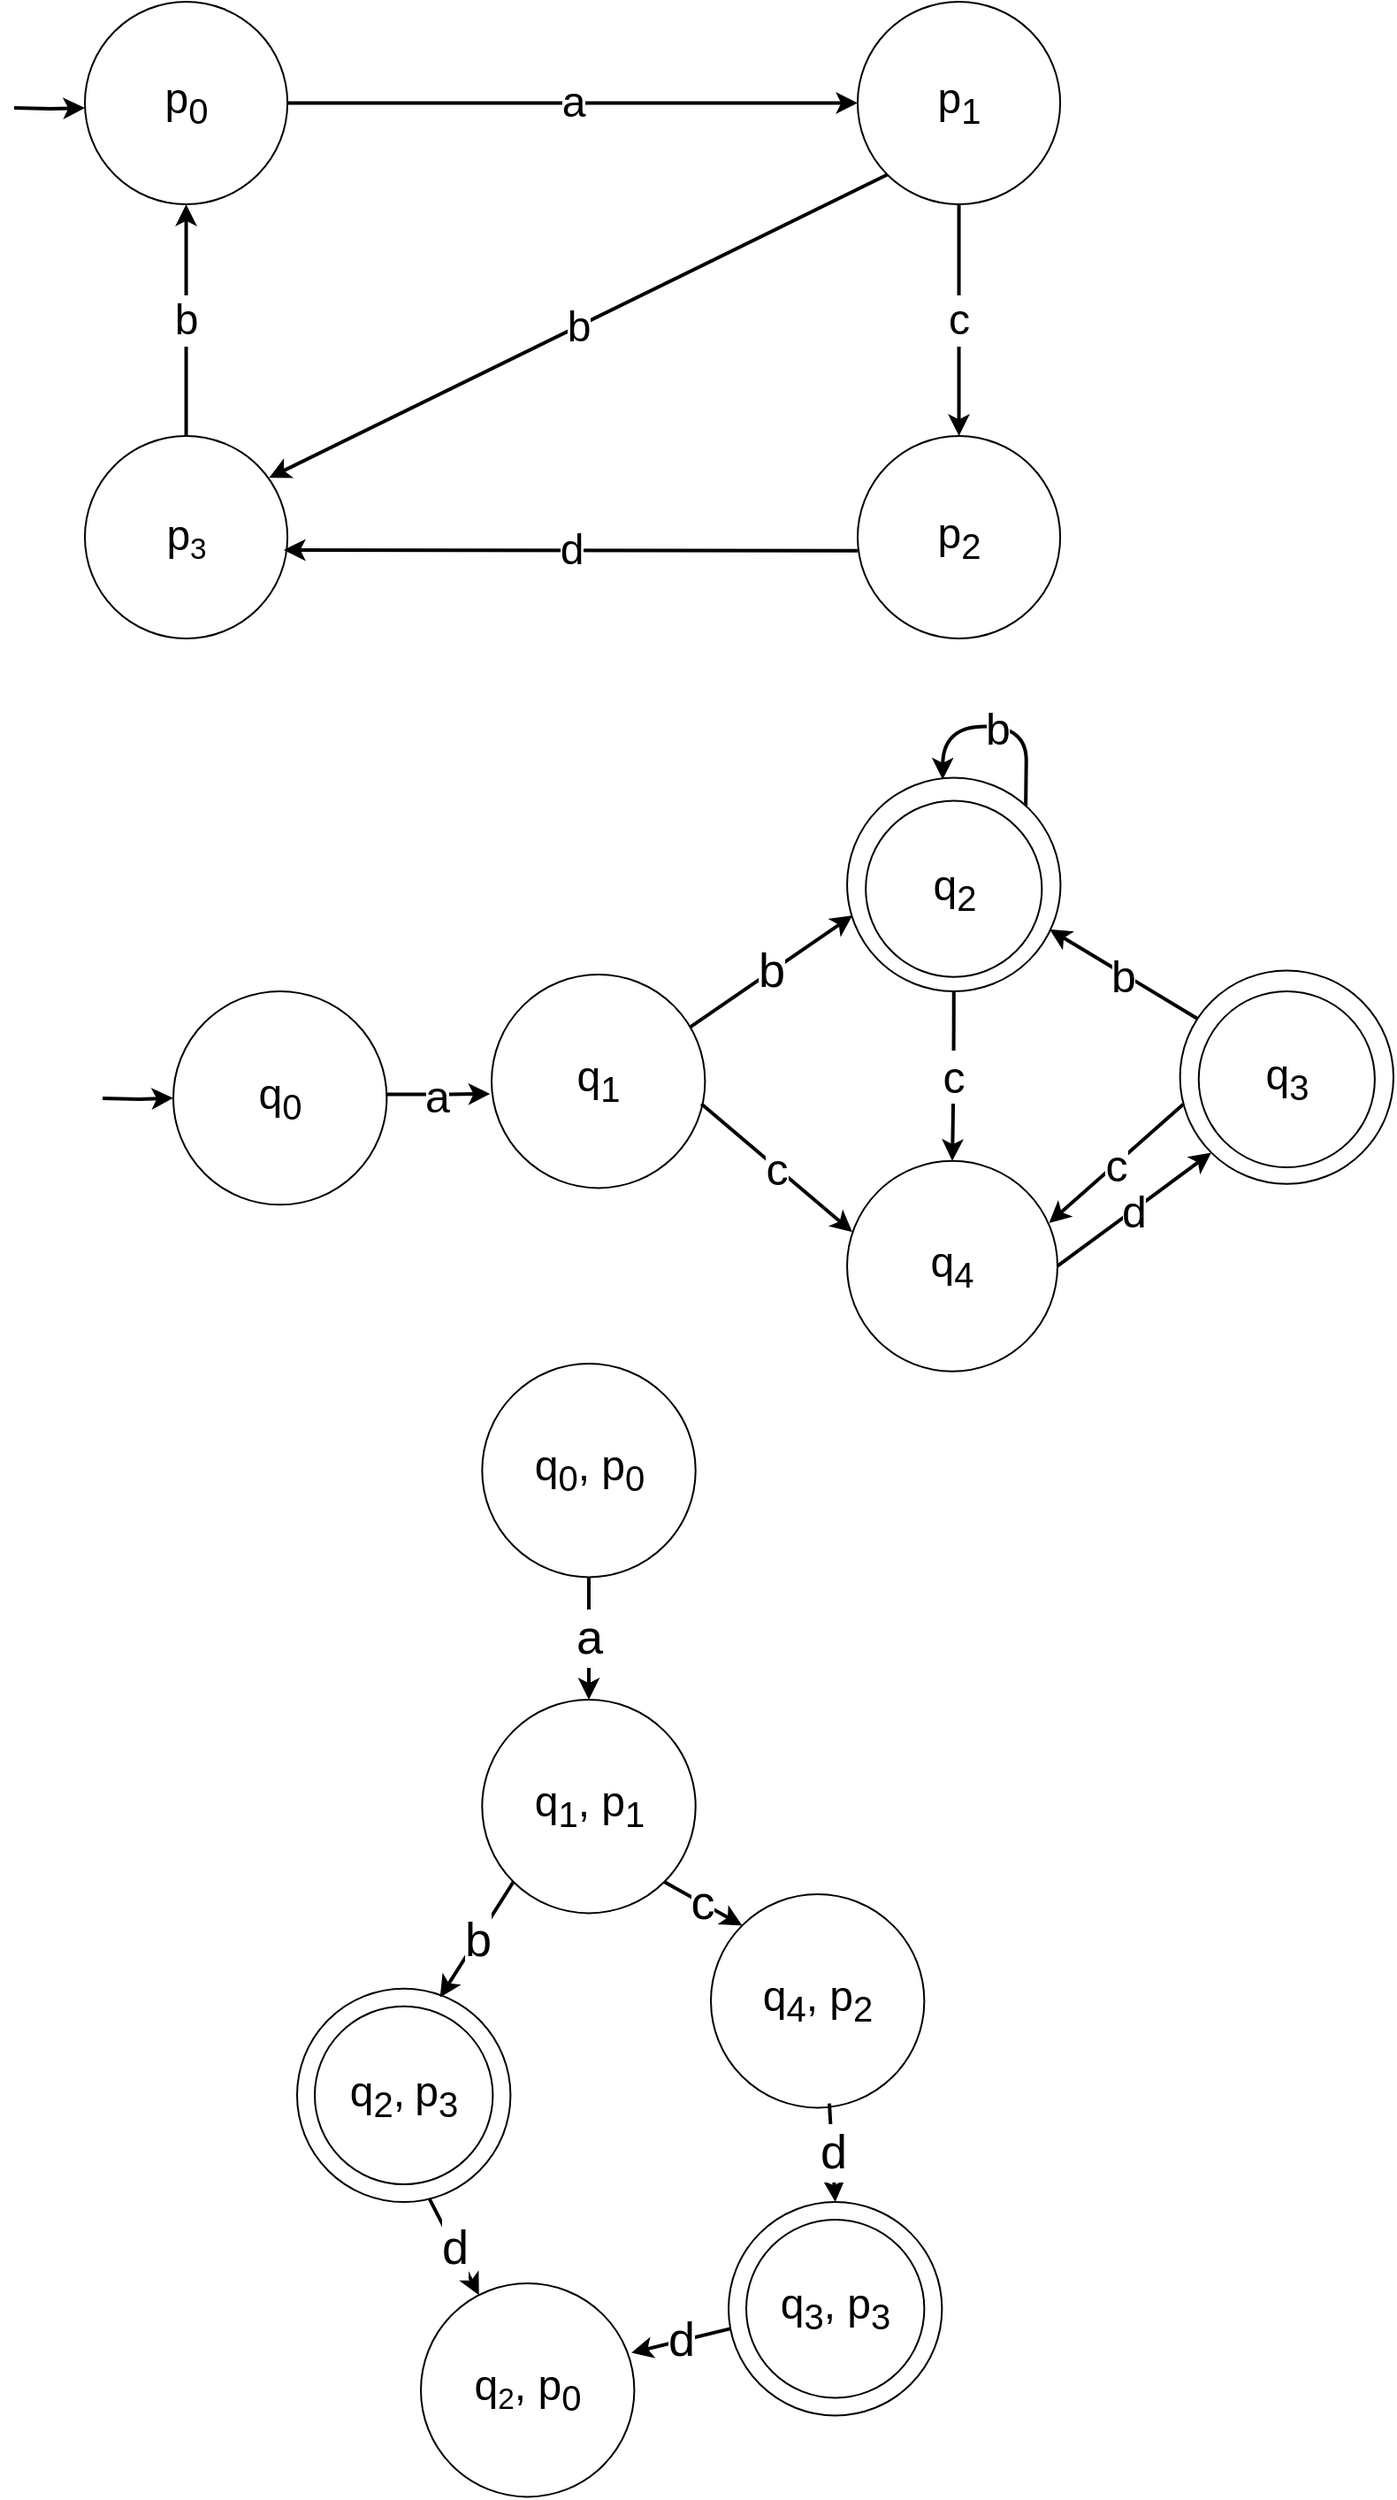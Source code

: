 <mxfile version="24.8.0">
  <diagram name="Sivu-1" id="ETxLBeFSpSedNPtnGMP7">
    <mxGraphModel dx="2390" dy="1310" grid="1" gridSize="10" guides="1" tooltips="1" connect="1" arrows="1" fold="1" page="1" pageScale="1" pageWidth="827" pageHeight="1169" math="0" shadow="0">
      <root>
        <mxCell id="0" />
        <mxCell id="1" parent="0" />
        <mxCell id="Rc_dPTwu43_yxfsiKPEV-25" value="" style="group" parent="1" vertex="1" connectable="0">
          <mxGeometry x="50" y="50" width="570" height="366.18" as="geometry" />
        </mxCell>
        <mxCell id="Rc_dPTwu43_yxfsiKPEV-12" value="&lt;span style=&quot;font-size: 24px;&quot;&gt;p&lt;sub&gt;0&lt;/sub&gt;&lt;/span&gt;" style="ellipse;whiteSpace=wrap;html=1;aspect=fixed;" parent="Rc_dPTwu43_yxfsiKPEV-25" vertex="1">
          <mxGeometry width="114.545" height="114.545" as="geometry" />
        </mxCell>
        <mxCell id="Rc_dPTwu43_yxfsiKPEV-13" value="&lt;span style=&quot;font-size: 24px;&quot;&gt;p&lt;sub&gt;1&lt;/sub&gt;&lt;/span&gt;" style="ellipse;whiteSpace=wrap;html=1;aspect=fixed;" parent="Rc_dPTwu43_yxfsiKPEV-25" vertex="1">
          <mxGeometry x="437.0" width="114.545" height="114.545" as="geometry" />
        </mxCell>
        <mxCell id="Rc_dPTwu43_yxfsiKPEV-14" value="&lt;span style=&quot;font-size: 24px;&quot;&gt;p&lt;sub&gt;2&lt;/sub&gt;&lt;/span&gt;" style="ellipse;whiteSpace=wrap;html=1;aspect=fixed;" parent="Rc_dPTwu43_yxfsiKPEV-25" vertex="1">
          <mxGeometry x="437.0" y="245.455" width="114.545" height="114.545" as="geometry" />
        </mxCell>
        <mxCell id="Rc_dPTwu43_yxfsiKPEV-15" value="&lt;span style=&quot;font-size: 24px;&quot;&gt;p&lt;/span&gt;&lt;span style=&quot;font-size: 20px;&quot;&gt;&lt;sub&gt;3&lt;/sub&gt;&lt;/span&gt;" style="ellipse;whiteSpace=wrap;html=1;aspect=fixed;" parent="Rc_dPTwu43_yxfsiKPEV-25" vertex="1">
          <mxGeometry y="245.455" width="114.545" height="114.545" as="geometry" />
        </mxCell>
        <mxCell id="Rc_dPTwu43_yxfsiKPEV-17" value="&lt;font style=&quot;font-size: 24px;&quot;&gt;a&lt;/font&gt;" style="endArrow=classic;html=1;rounded=0;entryX=0;entryY=0.5;entryDx=0;entryDy=0;exitX=1;exitY=0.5;exitDx=0;exitDy=0;strokeWidth=2;startArrow=none;startFill=0;endFill=1;" parent="Rc_dPTwu43_yxfsiKPEV-25" source="Rc_dPTwu43_yxfsiKPEV-12" target="Rc_dPTwu43_yxfsiKPEV-13" edge="1">
          <mxGeometry width="50" height="50" relative="1" as="geometry">
            <mxPoint x="475.0" y="327.273" as="sourcePoint" />
            <mxPoint x="570" y="245.455" as="targetPoint" />
          </mxGeometry>
        </mxCell>
        <mxCell id="Rc_dPTwu43_yxfsiKPEV-18" value="&lt;font style=&quot;font-size: 24px;&quot;&gt;d&lt;/font&gt;" style="endArrow=none;html=1;rounded=0;entryX=0;entryY=0.5;entryDx=0;entryDy=0;strokeWidth=2;startArrow=classic;startFill=1;exitX=0.982;exitY=0.563;exitDx=0;exitDy=0;exitPerimeter=0;" parent="Rc_dPTwu43_yxfsiKPEV-25" source="Rc_dPTwu43_yxfsiKPEV-15" edge="1">
          <mxGeometry width="50" height="50" relative="1" as="geometry">
            <mxPoint x="120.212" y="308.948" as="sourcePoint" />
            <mxPoint x="437.0" y="310.353" as="targetPoint" />
          </mxGeometry>
        </mxCell>
        <mxCell id="Rc_dPTwu43_yxfsiKPEV-19" value="&lt;font style=&quot;font-size: 24px;&quot;&gt;c&lt;/font&gt;" style="endArrow=none;html=1;rounded=0;entryX=0.5;entryY=1;entryDx=0;entryDy=0;exitX=0.5;exitY=0;exitDx=0;exitDy=0;strokeWidth=2;endFill=0;startArrow=classic;startFill=1;" parent="Rc_dPTwu43_yxfsiKPEV-25" source="Rc_dPTwu43_yxfsiKPEV-14" target="Rc_dPTwu43_yxfsiKPEV-13" edge="1">
          <mxGeometry width="50" height="50" relative="1" as="geometry">
            <mxPoint x="152.0" y="326.716" as="sourcePoint" />
            <mxPoint x="456.0" y="326.716" as="targetPoint" />
          </mxGeometry>
        </mxCell>
        <mxCell id="Rc_dPTwu43_yxfsiKPEV-20" value="&lt;font style=&quot;font-size: 24px;&quot;&gt;b&lt;/font&gt;" style="endArrow=none;html=1;rounded=0;entryX=0;entryY=1;entryDx=0;entryDy=0;exitX=0.909;exitY=0.207;exitDx=0;exitDy=0;strokeWidth=2;startArrow=classic;startFill=1;exitPerimeter=0;" parent="Rc_dPTwu43_yxfsiKPEV-25" source="Rc_dPTwu43_yxfsiKPEV-15" target="Rc_dPTwu43_yxfsiKPEV-13" edge="1">
          <mxGeometry width="50" height="50" relative="1" as="geometry">
            <mxPoint x="102.136" y="257.864" as="sourcePoint" />
            <mxPoint x="532.0" y="130.909" as="targetPoint" />
          </mxGeometry>
        </mxCell>
        <mxCell id="wvC6C_HtZKTwuJGMgZv_-9" value="&lt;font style=&quot;font-size: 24px;&quot;&gt;b&lt;/font&gt;" style="endArrow=none;html=1;rounded=0;entryX=0.5;entryY=0;entryDx=0;entryDy=0;exitX=0.5;exitY=1;exitDx=0;exitDy=0;strokeWidth=2;startArrow=classic;startFill=1;" edge="1" parent="Rc_dPTwu43_yxfsiKPEV-25" source="Rc_dPTwu43_yxfsiKPEV-12" target="Rc_dPTwu43_yxfsiKPEV-15">
          <mxGeometry width="50" height="50" relative="1" as="geometry">
            <mxPoint x="30" y="230" as="sourcePoint" />
            <mxPoint x="57.27" y="239.28" as="targetPoint" />
          </mxGeometry>
        </mxCell>
        <mxCell id="x4-zEgF2IcyVcmxIWtVk-18" value="" style="ellipse;whiteSpace=wrap;html=1;aspect=fixed;fillColor=none;" parent="1" vertex="1">
          <mxGeometry x="180" y="1183.33" width="100.69" height="100.69" as="geometry" />
        </mxCell>
        <mxCell id="x4-zEgF2IcyVcmxIWtVk-19" value="&lt;span style=&quot;font-size: 24px;&quot;&gt;q&lt;sub&gt;4&lt;/sub&gt;, p&lt;sub&gt;2&lt;br&gt;&lt;/sub&gt;&lt;/span&gt;" style="ellipse;whiteSpace=wrap;html=1;aspect=fixed;fillColor=none;" parent="1" vertex="1">
          <mxGeometry x="404" y="1120.001" width="120.69" height="120.69" as="geometry" />
        </mxCell>
        <mxCell id="x4-zEgF2IcyVcmxIWtVk-2" value="&lt;span style=&quot;font-size: 24px;&quot;&gt;q&lt;sub&gt;1&lt;/sub&gt;, p&lt;sub&gt;1&lt;/sub&gt;&lt;/span&gt;" style="ellipse;whiteSpace=wrap;html=1;aspect=fixed;" parent="1" vertex="1">
          <mxGeometry x="274.66" y="1010.001" width="120.69" height="120.69" as="geometry" />
        </mxCell>
        <mxCell id="x4-zEgF2IcyVcmxIWtVk-13" value="&lt;font style=&quot;font-size: 27px;&quot;&gt;a&lt;/font&gt;" style="endArrow=classic;html=1;rounded=0;entryX=0.5;entryY=0;entryDx=0;entryDy=0;exitX=0.5;exitY=1;exitDx=0;exitDy=0;strokeWidth=2;startArrow=none;startFill=0;endFill=1;" parent="1" source="2FSA2OzjC6oiGrAFbLMi-1" target="x4-zEgF2IcyVcmxIWtVk-2" edge="1">
          <mxGeometry width="50" height="50" relative="1" as="geometry">
            <mxPoint x="210" y="1050" as="sourcePoint" />
            <mxPoint x="532" y="1050" as="targetPoint" />
          </mxGeometry>
        </mxCell>
        <mxCell id="x4-zEgF2IcyVcmxIWtVk-14" value="&lt;span style=&quot;font-size: 24px;&quot;&gt;q&lt;sub&gt;2&lt;/sub&gt;,&lt;sub&gt; &lt;/sub&gt;p&lt;sub&gt;3&lt;/sub&gt;&lt;/span&gt;" style="ellipse;whiteSpace=wrap;html=1;aspect=fixed;fillColor=none;" parent="1" vertex="1">
          <mxGeometry x="170" y="1173.331" width="120.69" height="120.69" as="geometry" />
        </mxCell>
        <mxCell id="x4-zEgF2IcyVcmxIWtVk-15" value="&lt;font style=&quot;font-size: 27px;&quot;&gt;b&lt;/font&gt;" style="endArrow=classic;html=1;rounded=0;exitX=0;exitY=1;exitDx=0;exitDy=0;strokeWidth=2;startArrow=none;startFill=0;endFill=1;entryX=0.67;entryY=0.041;entryDx=0;entryDy=0;entryPerimeter=0;" parent="1" source="x4-zEgF2IcyVcmxIWtVk-2" target="x4-zEgF2IcyVcmxIWtVk-14" edge="1">
          <mxGeometry width="50" height="50" relative="1" as="geometry">
            <mxPoint x="400" y="1169" as="sourcePoint" />
            <mxPoint x="260" y="1170" as="targetPoint" />
          </mxGeometry>
        </mxCell>
        <mxCell id="x4-zEgF2IcyVcmxIWtVk-22" value="" style="ellipse;whiteSpace=wrap;html=1;aspect=fixed;fillColor=none;" parent="1" vertex="1">
          <mxGeometry x="424" y="1304.02" width="100.69" height="100.69" as="geometry" />
        </mxCell>
        <mxCell id="x4-zEgF2IcyVcmxIWtVk-23" value="&lt;span style=&quot;font-size: 24px;&quot;&gt;q&lt;sub&gt;3&lt;/sub&gt;, p&lt;sub&gt;3&lt;br&gt;&lt;/sub&gt;&lt;/span&gt;" style="ellipse;whiteSpace=wrap;html=1;aspect=fixed;fillColor=none;" parent="1" vertex="1">
          <mxGeometry x="414" y="1294.021" width="120.69" height="120.69" as="geometry" />
        </mxCell>
        <mxCell id="x4-zEgF2IcyVcmxIWtVk-24" value="&lt;font style=&quot;font-size: 27px;&quot;&gt;c&lt;br&gt;&lt;/font&gt;" style="endArrow=classic;html=1;rounded=0;strokeWidth=2;startArrow=none;startFill=0;endFill=1;entryX=0;entryY=0;entryDx=0;entryDy=0;exitX=1;exitY=1;exitDx=0;exitDy=0;" parent="1" source="x4-zEgF2IcyVcmxIWtVk-2" target="x4-zEgF2IcyVcmxIWtVk-19" edge="1">
          <mxGeometry width="50" height="50" relative="1" as="geometry">
            <mxPoint x="390" y="1060" as="sourcePoint" />
            <mxPoint x="433" y="1013" as="targetPoint" />
          </mxGeometry>
        </mxCell>
        <mxCell id="x4-zEgF2IcyVcmxIWtVk-25" value="&lt;font style=&quot;font-size: 27px;&quot;&gt;d&lt;br&gt;&lt;/font&gt;" style="endArrow=classic;html=1;rounded=0;entryX=0.5;entryY=0;entryDx=0;entryDy=0;exitX=0.555;exitY=0.98;exitDx=0;exitDy=0;strokeWidth=2;startArrow=none;startFill=0;endFill=1;exitPerimeter=0;" parent="1" source="x4-zEgF2IcyVcmxIWtVk-19" target="x4-zEgF2IcyVcmxIWtVk-23" edge="1">
          <mxGeometry width="50" height="50" relative="1" as="geometry">
            <mxPoint x="498" y="1078" as="sourcePoint" />
            <mxPoint x="443" y="1023" as="targetPoint" />
          </mxGeometry>
        </mxCell>
        <mxCell id="wvC6C_HtZKTwuJGMgZv_-13" value="&lt;span style=&quot;font-size: 24px;&quot;&gt;q&lt;/span&gt;&lt;span style=&quot;font-size: 20px;&quot;&gt;&lt;sub&gt;2&lt;/sub&gt;&lt;/span&gt;&lt;span style=&quot;font-size: 24px;&quot;&gt;, p&lt;sub&gt;0&lt;/sub&gt;&lt;/span&gt;&lt;sub style=&quot;font-size: 24px;&quot;&gt;&lt;br&gt;&lt;/sub&gt;" style="ellipse;whiteSpace=wrap;html=1;aspect=fixed;fillColor=none;" vertex="1" parent="1">
          <mxGeometry x="240" y="1340.001" width="120.69" height="120.69" as="geometry" />
        </mxCell>
        <mxCell id="wvC6C_HtZKTwuJGMgZv_-16" value="&lt;font style=&quot;font-size: 27px;&quot;&gt;d&lt;br&gt;&lt;/font&gt;" style="endArrow=classic;html=1;rounded=0;entryX=0.987;entryY=0.325;entryDx=0;entryDy=0;exitX=0.007;exitY=0.594;exitDx=0;exitDy=0;strokeWidth=2;startArrow=none;startFill=0;endFill=1;exitPerimeter=0;entryPerimeter=0;" edge="1" parent="1" source="x4-zEgF2IcyVcmxIWtVk-23" target="wvC6C_HtZKTwuJGMgZv_-13">
          <mxGeometry width="50" height="50" relative="1" as="geometry">
            <mxPoint x="527.67" y="1340.69" as="sourcePoint" />
            <mxPoint x="359.995" y="1364.346" as="targetPoint" />
          </mxGeometry>
        </mxCell>
        <mxCell id="wvC6C_HtZKTwuJGMgZv_-18" value="&lt;font style=&quot;font-size: 27px;&quot;&gt;d&lt;br&gt;&lt;/font&gt;" style="endArrow=classic;html=1;rounded=0;exitX=0.621;exitY=0.987;exitDx=0;exitDy=0;strokeWidth=2;startArrow=none;startFill=0;endFill=1;exitPerimeter=0;" edge="1" parent="1" source="x4-zEgF2IcyVcmxIWtVk-14" target="wvC6C_HtZKTwuJGMgZv_-13">
          <mxGeometry width="50" height="50" relative="1" as="geometry">
            <mxPoint x="237" y="1310" as="sourcePoint" />
            <mxPoint x="180" y="1336" as="targetPoint" />
          </mxGeometry>
        </mxCell>
        <mxCell id="JEPbFmwuHtTDAUJ13ryq-21" value="" style="group" parent="1" vertex="1" connectable="0">
          <mxGeometry x="90" y="490" width="700.0" height="450.691" as="geometry" />
        </mxCell>
        <mxCell id="2FSA2OzjC6oiGrAFbLMi-1" value="&lt;span style=&quot;font-size: 24px;&quot;&gt;q&lt;sub&gt;0&lt;/sub&gt;, p&lt;sub&gt;0&lt;/sub&gt;&lt;/span&gt;" style="ellipse;whiteSpace=wrap;html=1;aspect=fixed;" parent="JEPbFmwuHtTDAUJ13ryq-21" vertex="1">
          <mxGeometry x="184.66" y="330.001" width="120.69" height="120.69" as="geometry" />
        </mxCell>
        <mxCell id="JEPbFmwuHtTDAUJ13ryq-2" value="" style="group" parent="JEPbFmwuHtTDAUJ13ryq-21" vertex="1" connectable="0">
          <mxGeometry x="401.595" y="11.779" width="110.129" height="122.837" as="geometry" />
        </mxCell>
        <mxCell id="JEPbFmwuHtTDAUJ13ryq-3" value="&lt;span style=&quot;font-size: 24px;&quot;&gt;q&lt;sub&gt;2&lt;/sub&gt;&lt;/span&gt;" style="ellipse;whiteSpace=wrap;html=1;aspect=fixed;strokeColor=default;strokeWidth=1;" parent="JEPbFmwuHtTDAUJ13ryq-2" vertex="1">
          <mxGeometry width="99.569" height="99.569" as="geometry" />
        </mxCell>
        <mxCell id="JEPbFmwuHtTDAUJ13ryq-4" value="" style="ellipse;whiteSpace=wrap;html=1;aspect=fixed;fillColor=none;" parent="JEPbFmwuHtTDAUJ13ryq-2" vertex="1">
          <mxGeometry x="-10.56" y="-12.999" width="120.69" height="120.69" as="geometry" />
        </mxCell>
        <mxCell id="wvC6C_HtZKTwuJGMgZv_-6" value="&lt;font style=&quot;font-size: 25px;&quot;&gt;b&lt;/font&gt;" style="rounded=0;orthogonalLoop=1;jettySize=auto;html=1;exitX=0.837;exitY=0.13;exitDx=0;exitDy=0;strokeWidth=2;entryX=0.448;entryY=0.008;entryDx=0;entryDy=0;entryPerimeter=0;exitPerimeter=0;edgeStyle=orthogonalEdgeStyle;curved=1;" edge="1" parent="JEPbFmwuHtTDAUJ13ryq-2" source="JEPbFmwuHtTDAUJ13ryq-4" target="JEPbFmwuHtTDAUJ13ryq-4">
          <mxGeometry relative="1" as="geometry">
            <mxPoint x="82.455" y="-0.004" as="sourcePoint" />
            <mxPoint x="58.405" y="-66.459" as="targetPoint" />
            <Array as="points">
              <mxPoint x="91" y="-3" />
              <mxPoint x="91" y="-3" />
              <mxPoint x="91" y="-42" />
              <mxPoint x="44" y="-42" />
            </Array>
          </mxGeometry>
        </mxCell>
        <mxCell id="JEPbFmwuHtTDAUJ13ryq-8" value="" style="group" parent="JEPbFmwuHtTDAUJ13ryq-21" vertex="1" connectable="0">
          <mxGeometry x="589.871" y="119.471" width="110.129" height="122.837" as="geometry" />
        </mxCell>
        <mxCell id="JEPbFmwuHtTDAUJ13ryq-9" value="&lt;span style=&quot;font-size: 24px;&quot;&gt;q&lt;sub&gt;3&lt;/sub&gt;&lt;/span&gt;" style="ellipse;whiteSpace=wrap;html=1;aspect=fixed;strokeColor=default;strokeWidth=1;" parent="JEPbFmwuHtTDAUJ13ryq-8" vertex="1">
          <mxGeometry width="99.569" height="99.569" as="geometry" />
        </mxCell>
        <mxCell id="JEPbFmwuHtTDAUJ13ryq-10" value="" style="ellipse;whiteSpace=wrap;html=1;aspect=fixed;fillColor=none;" parent="JEPbFmwuHtTDAUJ13ryq-8" vertex="1">
          <mxGeometry x="-10.56" y="-11.779" width="120.69" height="120.69" as="geometry" />
        </mxCell>
        <mxCell id="JEPbFmwuHtTDAUJ13ryq-11" value="&lt;span style=&quot;font-size: 24px;&quot;&gt;q&lt;sub&gt;4&lt;/sub&gt;&lt;/span&gt;" style="ellipse;whiteSpace=wrap;html=1;aspect=fixed;" parent="JEPbFmwuHtTDAUJ13ryq-21" vertex="1">
          <mxGeometry x="391.03" y="215.38" width="118.97" height="118.97" as="geometry" />
        </mxCell>
        <mxCell id="JEPbFmwuHtTDAUJ13ryq-12" value="&lt;font style=&quot;font-size: 25px;&quot;&gt;c&lt;/font&gt;" style="rounded=0;orthogonalLoop=1;jettySize=auto;html=1;exitX=0.983;exitY=0.606;exitDx=0;exitDy=0;entryX=0.025;entryY=0.338;entryDx=0;entryDy=0;entryPerimeter=0;strokeWidth=2;exitPerimeter=0;" parent="JEPbFmwuHtTDAUJ13ryq-21" source="wvC6C_HtZKTwuJGMgZv_-2" target="JEPbFmwuHtTDAUJ13ryq-11" edge="1">
          <mxGeometry relative="1" as="geometry">
            <mxPoint x="296.119" y="210.707" as="sourcePoint" />
          </mxGeometry>
        </mxCell>
        <mxCell id="JEPbFmwuHtTDAUJ13ryq-14" value="&lt;font style=&quot;font-size: 25px;&quot;&gt;a&lt;/font&gt;&lt;span style=&quot;color: rgba(0, 0, 0, 0); font-family: monospace; font-size: 0px; text-align: start; background-color: rgb(251, 251, 251);&quot;&gt;%3CmxGraphModel%3E%3Croot%3E%3CmxCell%20id%3D%220%22%2F%3E%3CmxCell%20id%3D%221%22%20parent%3D%220%22%2F%3E%3CmxCell%20id%3D%222%22%20value%3D%22%22%20style%3D%22group%22%20vertex%3D%221%22%20connectable%3D%220%22%20parent%3D%221%22%3E%3CmxGeometry%20x%3D%2290%22%20y%3D%22490%22%20width%3D%22700%22%20height%3D%22350%22%20as%3D%22geometry%22%2F%3E%3C%2FmxCell%3E%3CmxCell%20id%3D%223%22%20value%3D%22%26lt%3Bspan%20style%3D%26quot%3Bfont-size%3A%2024px%3B%26quot%3B%26gt%3Bq%26lt%3Bsub%26gt%3B0%26lt%3B%2Fsub%26gt%3B%26lt%3B%2Fspan%26gt%3B%22%20style%3D%22ellipse%3BwhiteSpace%3Dwrap%3Bhtml%3D1%3Baspect%3Dfixed%3B%22%20vertex%3D%221%22%20parent%3D%222%22%3E%3CmxGeometry%20y%3D%22119.471%22%20width%3D%22120.69%22%20height%3D%22120.69%22%20as%3D%22geometry%22%2F%3E%3C%2FmxCell%3E%3CmxCell%20id%3D%224%22%20value%3D%22%22%20style%3D%22group%22%20vertex%3D%221%22%20connectable%3D%220%22%20parent%3D%222%22%3E%3CmxGeometry%20x%3D%22203.664%22%20y%3D%22119.471%22%20width%3D%22110.129%22%20height%3D%22122.837%22%20as%3D%22geometry%22%2F%3E%3C%2FmxCell%3E%3CmxCell%20id%3D%225%22%20value%3D%22%26lt%3Bspan%20style%3D%26quot%3Bfont-size%3A%2024px%3B%26quot%3B%26gt%3Bq%26lt%3Bsub%26gt%3B1%26lt%3B%2Fsub%26gt%3B%26lt%3B%2Fspan%26gt%3B%22%20style%3D%22ellipse%3BwhiteSpace%3Dwrap%3Bhtml%3D1%3Baspect%3Dfixed%3BstrokeColor%3Ddefault%3BstrokeWidth%3D1%3B%22%20vertex%3D%221%22%20parent%3D%224%22%3E%3CmxGeometry%20width%3D%2299.569%22%20height%3D%2299.569%22%20as%3D%22geometry%22%2F%3E%3C%2FmxCell%3E%3CmxCell%20id%3D%226%22%20value%3D%22%22%20style%3D%22ellipse%3BwhiteSpace%3Dwrap%3Bhtml%3D1%3Baspect%3Dfixed%3BfillColor%3Dnone%3B%22%20vertex%3D%221%22%20parent%3D%222%22%3E%3CmxGeometry%20x%3D%22193.103%22%20y%3D%22107.692%22%20width%3D%22120.69%22%20height%3D%22120.69%22%20as%3D%22geometry%22%2F%3E%3C%2FmxCell%3E%3CmxCell%20id%3D%227%22%20value%3D%22%22%20style%3D%22group%22%20vertex%3D%221%22%20connectable%3D%220%22%20parent%3D%222%22%3E%3CmxGeometry%20x%3D%22401.595%22%20y%3D%2211.779%22%20width%3D%22110.129%22%20height%3D%22122.837%22%20as%3D%22geometry%22%2F%3E%3C%2FmxCell%3E%3CmxCell%20id%3D%228%22%20value%3D%22%26lt%3Bspan%20style%3D%26quot%3Bfont-size%3A%2024px%3B%26quot%3B%26gt%3Bq%26lt%3Bsub%26gt%3B1%26lt%3B%2Fsub%26gt%3B%26lt%3B%2Fspan%26gt%3B%22%20style%3D%22ellipse%3BwhiteSpace%3Dwrap%3Bhtml%3D1%3Baspect%3Dfixed%3BstrokeColor%3Ddefault%3BstrokeWidth%3D1%3B%22%20vertex%3D%221%22%20parent%3D%227%22%3E%3CmxGeometry%20width%3D%2299.569%22%20height%3D%2299.569%22%20as%3D%22geometry%22%2F%3E%3C%2FmxCell%3E%3CmxCell%20id%3D%229%22%20value%3D%22%22%20style%3D%22ellipse%3BwhiteSpace%3Dwrap%3Bhtml%3D1%3Baspect%3Dfixed%3BfillColor%3Dnone%3B%22%20vertex%3D%221%22%20parent%3D%222%22%3E%3CmxGeometry%20x%3D%22391.034%22%20width%3D%22120.69%22%20height%3D%22120.69%22%20as%3D%22geometry%22%2F%3E%3C%2FmxCell%3E%3CmxCell%20id%3D%2210%22%20value%3D%22%22%20style%3D%22group%22%20vertex%3D%221%22%20connectable%3D%220%22%20parent%3D%222%22%3E%3CmxGeometry%20x%3D%22589.871%22%20y%3D%22119.471%22%20width%3D%22110.129%22%20height%3D%22122.837%22%20as%3D%22geometry%22%2F%3E%3C%2FmxCell%3E%3CmxCell%20id%3D%2211%22%20value%3D%22%26lt%3Bspan%20style%3D%26quot%3Bfont-size%3A%2024px%3B%26quot%3B%26gt%3Bq%26lt%3Bsub%26gt%3B1%26lt%3B%2Fsub%26gt%3B%26lt%3B%2Fspan%26gt%3B%22%20style%3D%22ellipse%3BwhiteSpace%3Dwrap%3Bhtml%3D1%3Baspect%3Dfixed%3BstrokeColor%3Ddefault%3BstrokeWidth%3D1%3B%22%20vertex%3D%221%22%20parent%3D%2210%22%3E%3CmxGeometry%20width%3D%2299.569%22%20height%3D%2299.569%22%20as%3D%22geometry%22%2F%3E%3C%2FmxCell%3E%3CmxCell%20id%3D%2212%22%20value%3D%22%22%20style%3D%22ellipse%3BwhiteSpace%3Dwrap%3Bhtml%3D1%3Baspect%3Dfixed%3BfillColor%3Dnone%3B%22%20vertex%3D%221%22%20parent%3D%222%22%3E%3CmxGeometry%20x%3D%22579.31%22%20y%3D%22107.692%22%20width%3D%22120.69%22%20height%3D%22120.69%22%20as%3D%22geometry%22%2F%3E%3C%2FmxCell%3E%3CmxCell%20id%3D%2213%22%20value%3D%22%26lt%3Bspan%20style%3D%26quot%3Bfont-size%3A%2024px%3B%26quot%3B%26gt%3Bq%26lt%3Bsub%26gt%3B0%26lt%3B%2Fsub%26gt%3B%26lt%3B%2Fspan%26gt%3B%22%20style%3D%22ellipse%3BwhiteSpace%3Dwrap%3Bhtml%3D1%3Baspect%3Dfixed%3B%22%20vertex%3D%221%22%20parent%3D%222%22%3E%3CmxGeometry%20x%3D%22391.034%22%20y%3D%22215.385%22%20width%3D%22120.69%22%20height%3D%22120.69%22%20as%3D%22geometry%22%2F%3E%3C%2FmxCell%3E%3CmxCell%20id%3D%2214%22%20value%3D%22%26lt%3Bfont%20style%3D%26quot%3Bfont-size%3A%2025px%3B%26quot%3B%26gt%3Bc%26lt%3B%2Ffont%26gt%3B%22%20style%3D%22edgeStyle%3DorthogonalEdgeStyle%3Brounded%3D0%3BorthogonalLoop%3D1%3BjettySize%3Dauto%3Bhtml%3D1%3BexitX%3D1%3BexitY%3D1%3BexitDx%3D0%3BexitDy%3D0%3BentryX%3D0.018%3BentryY%3D0.337%3BentryDx%3D0%3BentryDy%3D0%3BentryPerimeter%3D0%3BstrokeWidth%3D2%3Bcurved%3D1%3B%22%20edge%3D%221%22%20parent%3D%222%22%20source%3D%226%22%20target%3D%2213%22%3E%3CmxGeometry%20relative%3D%221%22%20as%3D%22geometry%22%2F%3E%3C%2FmxCell%3E%3CmxCell%20id%3D%2215%22%20value%3D%22%26lt%3Bfont%20style%3D%26quot%3Bfont-size%3A%2025px%3B%26quot%3B%26gt%3Ba%26lt%3B%2Ffont%26gt%3B%22%20style%3D%22edgeStyle%3DorthogonalEdgeStyle%3Brounded%3D0%3BorthogonalLoop%3D1%3BjettySize%3Dauto%3Bhtml%3D1%3BexitX%3D0.994%3BexitY%3D0.483%3BexitDx%3D0%3BexitDy%3D0%3BentryX%3D0.001%3BentryY%3D0.568%3BentryDx%3D0%3BentryDy%3D0%3BentryPerimeter%3D0%3BstrokeWidth%3D2%3BexitPerimeter%3D0%3B%22%20edge%3D%221%22%20parent%3D%222%22%20source%3D%223%22%20target%3D%226%22%3E%3CmxGeometry%20relative%3D%221%22%20as%3D%22geometry%22%3E%3CmxPoint%20x%3D%2260.345%22%20y%3D%22255.769%22%20as%3D%22sourcePoint%22%2F%3E%3CmxPoint%20x%3D%22158.103%22%20y%3D%22294.808%22%20as%3D%22targetPoint%22%2F%3E%3C%2FmxGeometry%3E%3C%2FmxCell%3E%3CmxCell%20id%3D%2216%22%20value%3D%22%26lt%3Bfont%20style%3D%26quot%3Bfont-size%3A%2027px%3B%26quot%3B%26gt%3Bb%26lt%3B%2Ffont%26gt%3B%22%20style%3D%22edgeStyle%3DorthogonalEdgeStyle%3Brounded%3D0%3BorthogonalLoop%3D1%3BjettySize%3Dauto%3Bhtml%3D1%3BexitX%3D0.938%3BexitY%3D0.247%3BexitDx%3D0%3BexitDy%3D0%3BentryX%3D0.025%3BentryY%3D0.645%3BentryDx%3D0%3BentryDy%3D0%3BentryPerimeter%3D0%3BstrokeWidth%3D2%3BexitPerimeter%3D0%3Bcurved%3D1%3B%22%20edge%3D%221%22%20parent%3D%222%22%20source%3D%226%22%20target%3D%229%22%3E%3CmxGeometry%20relative%3D%221%22%20as%3D%22geometry%22%3E%3CmxPoint%20x%3D%22277.586%22%20y%3D%2295.577%22%20as%3D%22sourcePoint%22%2F%3E%3CmxPoint%20x%3D%22375.345%22%20y%3D%22134.615%22%20as%3D%22targetPoint%22%2F%3E%3C%2FmxGeometry%3E%3C%2FmxCell%3E%3CmxCell%20id%3D%2217%22%20value%3D%22%26lt%3Bfont%20style%3D%26quot%3Bfont-size%3A%2025px%3B%26quot%3B%26gt%3Bc%26lt%3B%2Ffont%26gt%3B%22%20style%3D%22edgeStyle%3DorthogonalEdgeStyle%3Brounded%3D0%3BorthogonalLoop%3D1%3BjettySize%3Dauto%3Bhtml%3D1%3BexitX%3D0.5%3BexitY%3D1%3BexitDx%3D0%3BexitDy%3D0%3BentryX%3D0.5%3BentryY%3D0%3BentryDx%3D0%3BentryDy%3D0%3BstrokeWidth%3D2%3Bcurved%3D1%3B%22%20edge%3D%221%22%20parent%3D%222%22%20source%3D%229%22%20target%3D%2213%22%3E%3CmxGeometry%20relative%3D%221%22%20as%3D%22geometry%22%3E%3CmxPoint%20x%3D%22318.621%22%20y%3D%22154.808%22%20as%3D%22sourcePoint%22%2F%3E%3CmxPoint%20x%3D%22406.724%22%20y%3D%22100.962%22%20as%3D%22targetPoint%22%2F%3E%3C%2FmxGeometry%3E%3C%2FmxCell%3E%3CmxCell%20id%3D%2218%22%20value%3D%22%26lt%3Bfont%20style%3D%26quot%3Bfont-size%3A%2025px%3B%26quot%3B%26gt%3Bb%26lt%3B%2Ffont%26gt%3B%22%20style%3D%22edgeStyle%3DorthogonalEdgeStyle%3Brounded%3D0%3BorthogonalLoop%3D1%3BjettySize%3Dauto%3Bhtml%3D1%3BexitX%3D0.065%3BexitY%3D0.205%3BexitDx%3D0%3BexitDy%3D0%3BentryX%3D0.949%3BentryY%3D0.71%3BentryDx%3D0%3BentryDy%3D0%3BstrokeWidth%3D2%3BexitPerimeter%3D0%3BentryPerimeter%3D0%3Bcurved%3D1%3B%22%20edge%3D%221%22%20parent%3D%222%22%20source%3D%2212%22%20target%3D%229%22%3E%3CmxGeometry%20relative%3D%221%22%20as%3D%22geometry%22%3E%3CmxPoint%20x%3D%22567.241%22%20y%3D%22119.471%22%20as%3D%22sourcePoint%22%2F%3E%3CmxPoint%20x%3D%22567.241%22%20y%3D%22200.24%22%20as%3D%22targetPoint%22%2F%3E%3C%2FmxGeometry%3E%3C%2FmxCell%3E%3CmxCell%20id%3D%2219%22%20value%3D%22%26lt%3Bfont%20style%3D%26quot%3Bfont-size%3A%2025px%3B%26quot%3B%26gt%3Bd%26lt%3B%2Ffont%26gt%3B%22%20style%3D%22edgeStyle%3DorthogonalEdgeStyle%3Brounded%3D0%3BorthogonalLoop%3D1%3BjettySize%3Dauto%3Bhtml%3D1%3BexitX%3D0.96%3BexitY%3D0.295%3BexitDx%3D0%3BexitDy%3D0%3BentryX%3D0.008%3BentryY%3D0.676%3BentryDx%3D0%3BentryDy%3D0%3BstrokeWidth%3D2%3BexitPerimeter%3D0%3BentryPerimeter%3D0%3Bcurved%3D1%3B%22%20edge%3D%221%22%20parent%3D%222%22%20source%3D%2213%22%20target%3D%2212%22%3E%3CmxGeometry%20relative%3D%221%22%20as%3D%22geometry%22%3E%3CmxPoint%20x%3D%22463.448%22%20y%3D%22148.077%22%20as%3D%22sourcePoint%22%2F%3E%3CmxPoint%20x%3D%22463.448%22%20y%3D%22228.846%22%20as%3D%22targetPoint%22%2F%3E%3C%2FmxGeometry%3E%3C%2FmxCell%3E%3C%2Froot%3E%3C%2FmxGraphModel%3E&lt;/span&gt;" style="edgeStyle=orthogonalEdgeStyle;rounded=0;orthogonalLoop=1;jettySize=auto;html=1;exitX=0.994;exitY=0.483;exitDx=0;exitDy=0;entryX=-0.007;entryY=0.559;entryDx=0;entryDy=0;entryPerimeter=0;strokeWidth=2;exitPerimeter=0;" parent="JEPbFmwuHtTDAUJ13ryq-21" source="kGZmpyZaBBuo0raBxp7l-1" target="wvC6C_HtZKTwuJGMgZv_-2" edge="1">
          <mxGeometry relative="1" as="geometry">
            <mxPoint x="60.345" y="255.769" as="sourcePoint" />
            <mxPoint x="193.224" y="176.244" as="targetPoint" />
          </mxGeometry>
        </mxCell>
        <mxCell id="JEPbFmwuHtTDAUJ13ryq-17" value="&lt;font style=&quot;font-size: 27px;&quot;&gt;b&lt;/font&gt;" style="rounded=0;orthogonalLoop=1;jettySize=auto;html=1;exitX=0.931;exitY=0.246;exitDx=0;exitDy=0;entryX=0.025;entryY=0.645;entryDx=0;entryDy=0;entryPerimeter=0;strokeWidth=2;exitPerimeter=0;" parent="JEPbFmwuHtTDAUJ13ryq-21" source="wvC6C_HtZKTwuJGMgZv_-2" target="JEPbFmwuHtTDAUJ13ryq-4" edge="1">
          <mxGeometry relative="1" as="geometry">
            <mxPoint x="306.31" y="137.503" as="sourcePoint" />
            <mxPoint x="375.345" y="134.615" as="targetPoint" />
          </mxGeometry>
        </mxCell>
        <mxCell id="JEPbFmwuHtTDAUJ13ryq-18" value="&lt;font style=&quot;font-size: 25px;&quot;&gt;c&lt;/font&gt;" style="edgeStyle=orthogonalEdgeStyle;rounded=0;orthogonalLoop=1;jettySize=auto;html=1;exitX=0.5;exitY=1;exitDx=0;exitDy=0;entryX=0.5;entryY=0;entryDx=0;entryDy=0;strokeWidth=2;curved=1;" parent="JEPbFmwuHtTDAUJ13ryq-21" source="JEPbFmwuHtTDAUJ13ryq-4" target="JEPbFmwuHtTDAUJ13ryq-11" edge="1">
          <mxGeometry relative="1" as="geometry">
            <mxPoint x="318.621" y="154.808" as="sourcePoint" />
            <mxPoint x="406.724" y="100.962" as="targetPoint" />
          </mxGeometry>
        </mxCell>
        <mxCell id="JEPbFmwuHtTDAUJ13ryq-19" value="&lt;font style=&quot;font-size: 25px;&quot;&gt;b&lt;/font&gt;" style="rounded=0;orthogonalLoop=1;jettySize=auto;html=1;exitX=0.082;exitY=0.226;exitDx=0;exitDy=0;entryX=0.949;entryY=0.71;entryDx=0;entryDy=0;strokeWidth=2;exitPerimeter=0;entryPerimeter=0;" parent="JEPbFmwuHtTDAUJ13ryq-21" source="JEPbFmwuHtTDAUJ13ryq-10" target="JEPbFmwuHtTDAUJ13ryq-4" edge="1">
          <mxGeometry relative="1" as="geometry">
            <mxPoint x="567.241" y="119.471" as="sourcePoint" />
            <mxPoint x="567.241" y="200.24" as="targetPoint" />
          </mxGeometry>
        </mxCell>
        <mxCell id="JEPbFmwuHtTDAUJ13ryq-20" value="&lt;font style=&quot;font-size: 25px;&quot;&gt;c&lt;/font&gt;" style="rounded=0;orthogonalLoop=1;jettySize=auto;html=1;exitX=0.96;exitY=0.295;exitDx=0;exitDy=0;entryX=0.015;entryY=0.627;entryDx=0;entryDy=0;strokeWidth=2;exitPerimeter=0;entryPerimeter=0;startArrow=classic;startFill=1;endArrow=none;endFill=0;" parent="JEPbFmwuHtTDAUJ13ryq-21" source="JEPbFmwuHtTDAUJ13ryq-11" target="JEPbFmwuHtTDAUJ13ryq-10" edge="1">
          <mxGeometry relative="1" as="geometry">
            <mxPoint x="463.448" y="148.077" as="sourcePoint" />
            <mxPoint x="463.448" y="228.846" as="targetPoint" />
          </mxGeometry>
        </mxCell>
        <mxCell id="wvC6C_HtZKTwuJGMgZv_-2" value="&lt;span style=&quot;font-size: 24px;&quot;&gt;q&lt;sub&gt;1&lt;/sub&gt;&lt;/span&gt;" style="ellipse;whiteSpace=wrap;html=1;aspect=fixed;fillColor=none;" vertex="1" parent="JEPbFmwuHtTDAUJ13ryq-21">
          <mxGeometry x="190" y="110.001" width="120.69" height="120.69" as="geometry" />
        </mxCell>
        <mxCell id="wvC6C_HtZKTwuJGMgZv_-4" value="&lt;font style=&quot;font-size: 25px;&quot;&gt;d&lt;/font&gt;" style="rounded=0;orthogonalLoop=1;jettySize=auto;html=1;exitX=1;exitY=0.5;exitDx=0;exitDy=0;entryX=0;entryY=1;entryDx=0;entryDy=0;strokeWidth=2;" edge="1" parent="JEPbFmwuHtTDAUJ13ryq-21" source="JEPbFmwuHtTDAUJ13ryq-11" target="JEPbFmwuHtTDAUJ13ryq-10">
          <mxGeometry relative="1" as="geometry">
            <mxPoint x="515" y="261" as="sourcePoint" />
            <mxPoint x="590" y="200" as="targetPoint" />
          </mxGeometry>
        </mxCell>
        <mxCell id="kGZmpyZaBBuo0raBxp7l-1" value="&lt;span style=&quot;font-size: 24px;&quot;&gt;q&lt;sub&gt;0&lt;/sub&gt;&lt;/span&gt;" style="ellipse;whiteSpace=wrap;html=1;aspect=fixed;" parent="JEPbFmwuHtTDAUJ13ryq-21" vertex="1">
          <mxGeometry x="10" y="119.471" width="120.69" height="120.69" as="geometry" />
        </mxCell>
        <mxCell id="dbauWK3YIDGn5OyMR1QN-2" value="" style="edgeStyle=orthogonalEdgeStyle;rounded=0;orthogonalLoop=1;jettySize=auto;html=1;entryX=0;entryY=0.5;entryDx=0;entryDy=0;strokeWidth=2;" parent="JEPbFmwuHtTDAUJ13ryq-21" target="kGZmpyZaBBuo0raBxp7l-1" edge="1">
          <mxGeometry relative="1" as="geometry">
            <mxPoint x="-30" y="180" as="sourcePoint" />
            <mxPoint x="-17" y="180" as="targetPoint" />
          </mxGeometry>
        </mxCell>
        <mxCell id="2FSA2OzjC6oiGrAFbLMi-4" value="" style="edgeStyle=orthogonalEdgeStyle;rounded=0;orthogonalLoop=1;jettySize=auto;html=1;entryX=0;entryY=0.5;entryDx=0;entryDy=0;strokeWidth=2;" parent="1" edge="1">
          <mxGeometry relative="1" as="geometry">
            <mxPoint x="10" y="110" as="sourcePoint" />
            <mxPoint x="50" y="110" as="targetPoint" />
          </mxGeometry>
        </mxCell>
      </root>
    </mxGraphModel>
  </diagram>
</mxfile>
